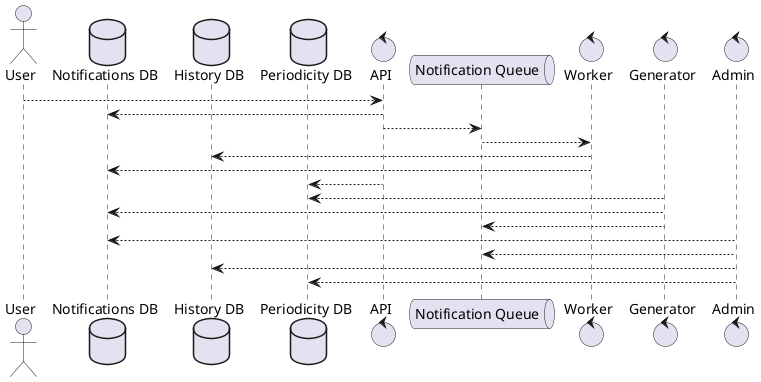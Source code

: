 @startuml Notification

actor User

database "Notifications DB" as notifications_db 
database "History DB" as history_db
database "Periodicity DB" as periodicity_db

control "API" as api 
queue "Notification Queue" as notification_queue
control "Worker" as worker 
control "Generator" as generator
control "Admin" as admin 

User --> api
api --> notifications_db
api --> notification_queue
notification_queue --> worker
worker --> history_db
worker --> notifications_db

api --> periodicity_db
generator --> periodicity_db
generator --> notifications_db
generator --> notification_queue

admin --> notifications_db
admin --> notification_queue
admin --> history_db
admin --> periodicity_db

@enduml